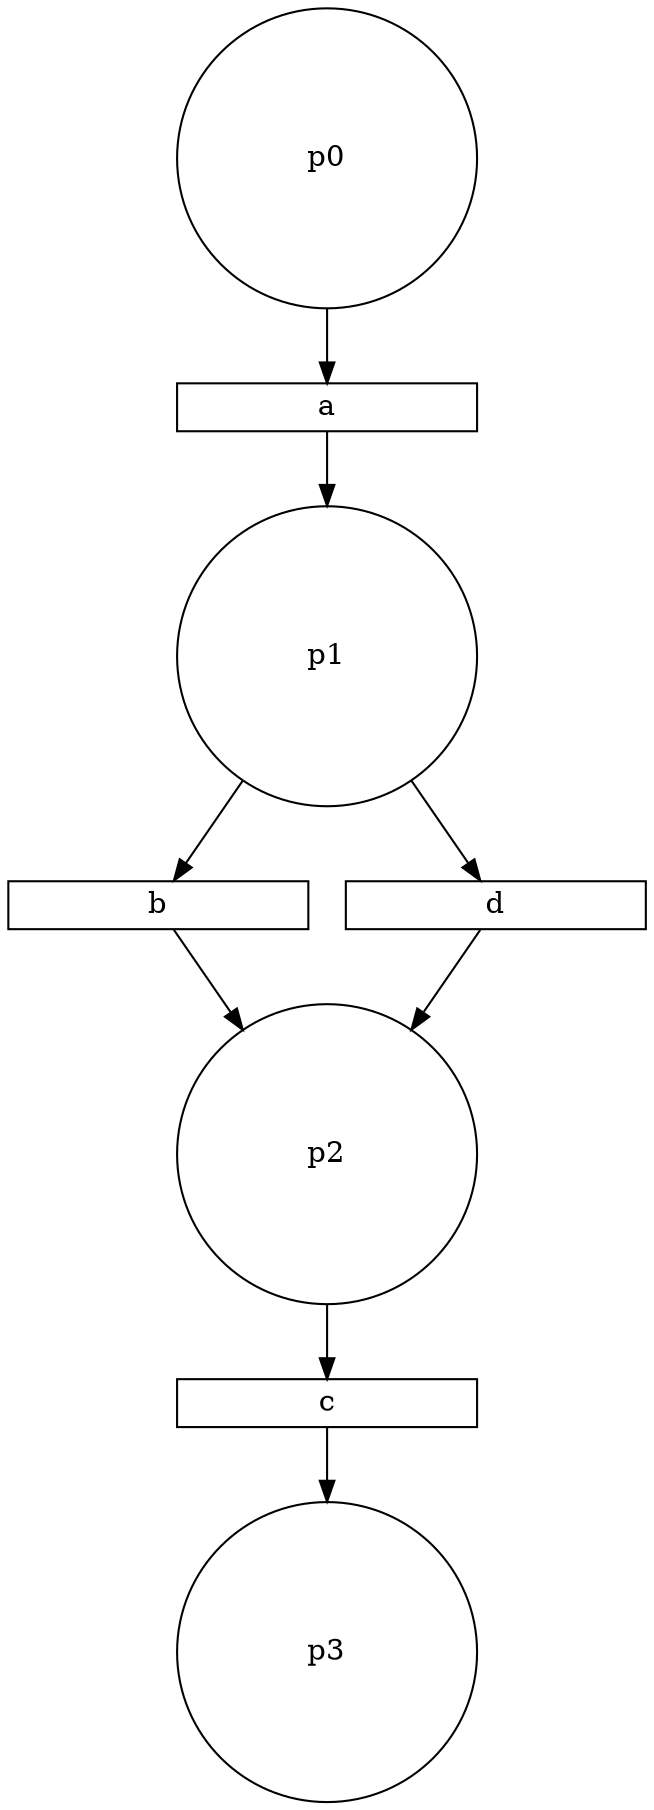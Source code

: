 digraph G{
	subgraph place {
		graph [shape=circle,color=gray];
		node [shape=circle,fixedsize=true,width=2];
		"p0";
		"p1";
		"p2";
		"p3";
	}
	subgraph transitions {
		node[shape = rect, height = 0.2, width = 2];
		"a";
		"b";
		"c";
		"d";
	}
	"p0" -> "a";
	"a" -> "p1";
	"p1" -> "b";
	"b" -> "p2";
	"p2" -> "c";
	"c" -> "p3";
	"p1" -> "d";
	"d" -> "p2";
}
